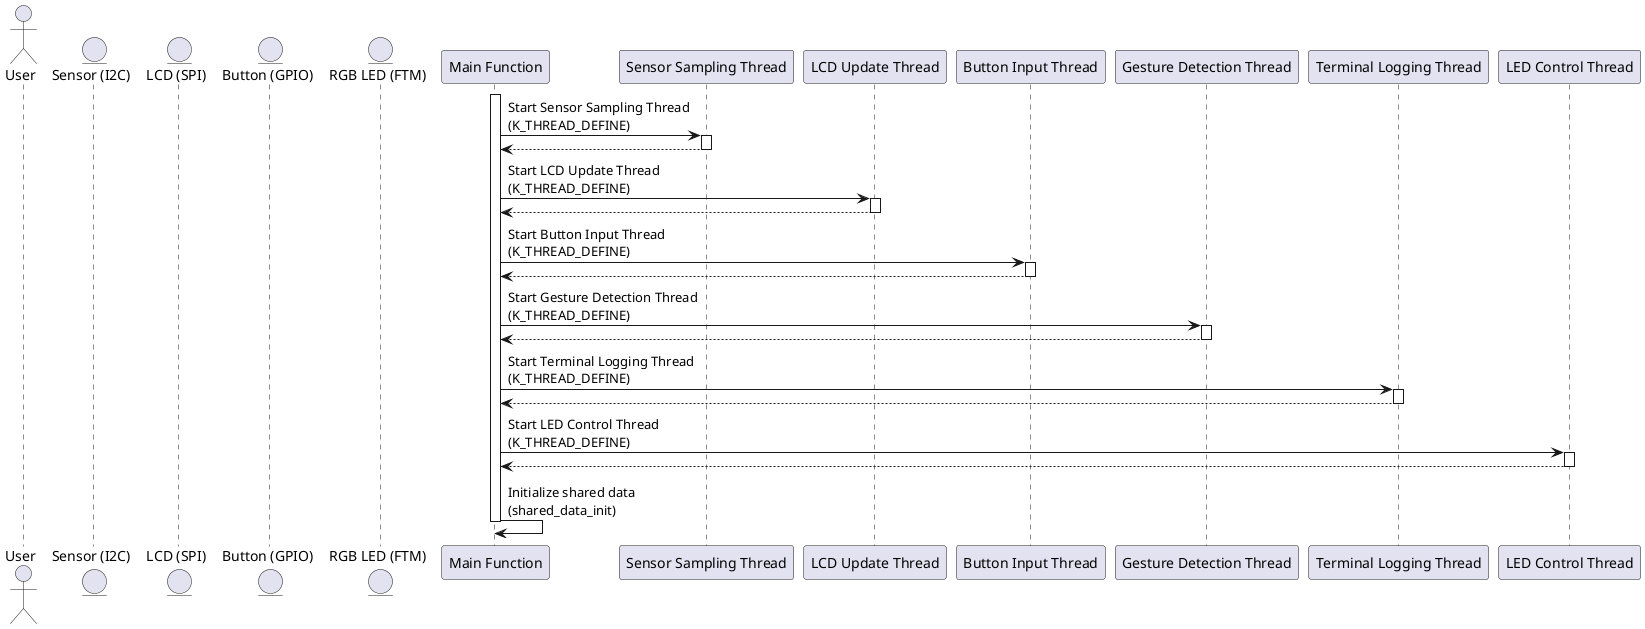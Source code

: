 @startuml
actor User as U
entity "Sensor (I2C)" as I2C
entity "LCD (SPI)" as LCD
entity "Button (GPIO)" as GPIO
entity "RGB LED (FTM)" as LED

participant "Main Function" as Main
participant "Sensor Sampling Thread" as SST
participant "LCD Update Thread" as LDT
participant "Button Input Thread" as BIT
participant "Gesture Detection Thread" as GDT
participant "Terminal Logging Thread" as TLT
participant "LED Control Thread" as LCT

activate Main

Main -> SST: Start Sensor Sampling Thread\n(K_THREAD_DEFINE)
activate SST
return
deactivate SST

Main -> LDT: Start LCD Update Thread\n(K_THREAD_DEFINE)
activate LDT
return
deactivate LDT

Main -> BIT: Start Button Input Thread\n(K_THREAD_DEFINE)
activate BIT
return
deactivate BIT

Main -> GDT: Start Gesture Detection Thread\n(K_THREAD_DEFINE)
activate GDT
return
deactivate GDT

Main -> TLT: Start Terminal Logging Thread\n(K_THREAD_DEFINE)
activate TLT
return
deactivate TLT

Main -> LCT: Start LED Control Thread\n(K_THREAD_DEFINE)
activate LCT
return
deactivate LCT

Main -> Main: Initialize shared data\n(shared_data_init)

deactivate Main

@enduml
